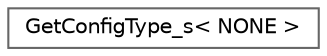 digraph "Graphical Class Hierarchy"
{
 // LATEX_PDF_SIZE
  bgcolor="transparent";
  edge [fontname=Helvetica,fontsize=10,labelfontname=Helvetica,labelfontsize=10];
  node [fontname=Helvetica,fontsize=10,shape=box,height=0.2,width=0.4];
  rankdir="LR";
  Node0 [label="GetConfigType_s\< NONE \>",height=0.2,width=0.4,color="grey40", fillcolor="white", style="filled",URL="$structGetConfigType__s_3_01NONE_01_4.html",tooltip=" "];
}
